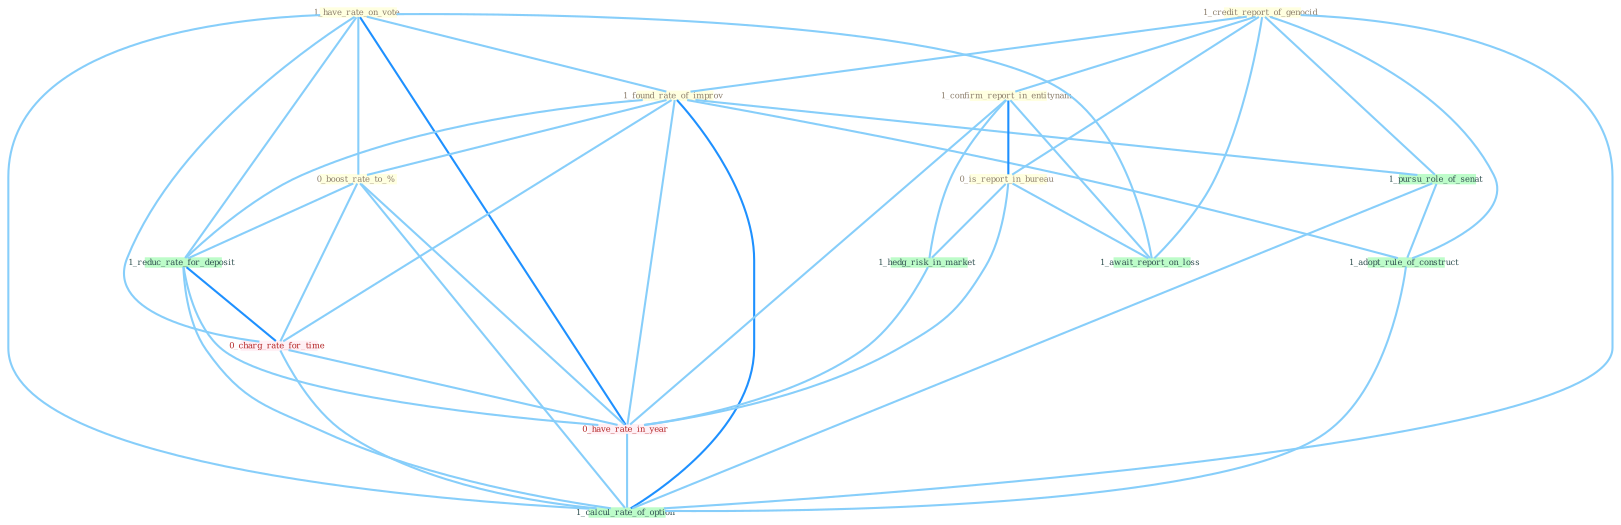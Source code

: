 Graph G{ 
    node
    [shape=polygon,style=filled,width=.5,height=.06,color="#BDFCC9",fixedsize=true,fontsize=4,
    fontcolor="#2f4f4f"];
    {node
    [color="#ffffe0", fontcolor="#8b7d6b"] "1_credit_report_of_genocid " "1_have_rate_on_vote " "1_found_rate_of_improv " "0_boost_rate_to_% " "1_confirm_report_in_entitynam " "0_is_report_in_bureau "}
{node [color="#fff0f5", fontcolor="#b22222"] "0_charg_rate_for_time " "0_have_rate_in_year "}
edge [color="#B0E2FF"];

	"1_credit_report_of_genocid " -- "1_found_rate_of_improv " [w="1", color="#87cefa" ];
	"1_credit_report_of_genocid " -- "1_confirm_report_in_entitynam " [w="1", color="#87cefa" ];
	"1_credit_report_of_genocid " -- "0_is_report_in_bureau " [w="1", color="#87cefa" ];
	"1_credit_report_of_genocid " -- "1_pursu_role_of_senat " [w="1", color="#87cefa" ];
	"1_credit_report_of_genocid " -- "1_await_report_on_loss " [w="1", color="#87cefa" ];
	"1_credit_report_of_genocid " -- "1_adopt_rule_of_construct " [w="1", color="#87cefa" ];
	"1_credit_report_of_genocid " -- "1_calcul_rate_of_option " [w="1", color="#87cefa" ];
	"1_have_rate_on_vote " -- "1_found_rate_of_improv " [w="1", color="#87cefa" ];
	"1_have_rate_on_vote " -- "0_boost_rate_to_% " [w="1", color="#87cefa" ];
	"1_have_rate_on_vote " -- "1_await_report_on_loss " [w="1", color="#87cefa" ];
	"1_have_rate_on_vote " -- "1_reduc_rate_for_deposit " [w="1", color="#87cefa" ];
	"1_have_rate_on_vote " -- "0_charg_rate_for_time " [w="1", color="#87cefa" ];
	"1_have_rate_on_vote " -- "0_have_rate_in_year " [w="2", color="#1e90ff" , len=0.8];
	"1_have_rate_on_vote " -- "1_calcul_rate_of_option " [w="1", color="#87cefa" ];
	"1_found_rate_of_improv " -- "0_boost_rate_to_% " [w="1", color="#87cefa" ];
	"1_found_rate_of_improv " -- "1_pursu_role_of_senat " [w="1", color="#87cefa" ];
	"1_found_rate_of_improv " -- "1_reduc_rate_for_deposit " [w="1", color="#87cefa" ];
	"1_found_rate_of_improv " -- "0_charg_rate_for_time " [w="1", color="#87cefa" ];
	"1_found_rate_of_improv " -- "1_adopt_rule_of_construct " [w="1", color="#87cefa" ];
	"1_found_rate_of_improv " -- "0_have_rate_in_year " [w="1", color="#87cefa" ];
	"1_found_rate_of_improv " -- "1_calcul_rate_of_option " [w="2", color="#1e90ff" , len=0.8];
	"0_boost_rate_to_% " -- "1_reduc_rate_for_deposit " [w="1", color="#87cefa" ];
	"0_boost_rate_to_% " -- "0_charg_rate_for_time " [w="1", color="#87cefa" ];
	"0_boost_rate_to_% " -- "0_have_rate_in_year " [w="1", color="#87cefa" ];
	"0_boost_rate_to_% " -- "1_calcul_rate_of_option " [w="1", color="#87cefa" ];
	"1_confirm_report_in_entitynam " -- "0_is_report_in_bureau " [w="2", color="#1e90ff" , len=0.8];
	"1_confirm_report_in_entitynam " -- "1_await_report_on_loss " [w="1", color="#87cefa" ];
	"1_confirm_report_in_entitynam " -- "1_hedg_risk_in_market " [w="1", color="#87cefa" ];
	"1_confirm_report_in_entitynam " -- "0_have_rate_in_year " [w="1", color="#87cefa" ];
	"0_is_report_in_bureau " -- "1_await_report_on_loss " [w="1", color="#87cefa" ];
	"0_is_report_in_bureau " -- "1_hedg_risk_in_market " [w="1", color="#87cefa" ];
	"0_is_report_in_bureau " -- "0_have_rate_in_year " [w="1", color="#87cefa" ];
	"1_pursu_role_of_senat " -- "1_adopt_rule_of_construct " [w="1", color="#87cefa" ];
	"1_pursu_role_of_senat " -- "1_calcul_rate_of_option " [w="1", color="#87cefa" ];
	"1_reduc_rate_for_deposit " -- "0_charg_rate_for_time " [w="2", color="#1e90ff" , len=0.8];
	"1_reduc_rate_for_deposit " -- "0_have_rate_in_year " [w="1", color="#87cefa" ];
	"1_reduc_rate_for_deposit " -- "1_calcul_rate_of_option " [w="1", color="#87cefa" ];
	"0_charg_rate_for_time " -- "0_have_rate_in_year " [w="1", color="#87cefa" ];
	"0_charg_rate_for_time " -- "1_calcul_rate_of_option " [w="1", color="#87cefa" ];
	"1_adopt_rule_of_construct " -- "1_calcul_rate_of_option " [w="1", color="#87cefa" ];
	"1_hedg_risk_in_market " -- "0_have_rate_in_year " [w="1", color="#87cefa" ];
	"0_have_rate_in_year " -- "1_calcul_rate_of_option " [w="1", color="#87cefa" ];
}